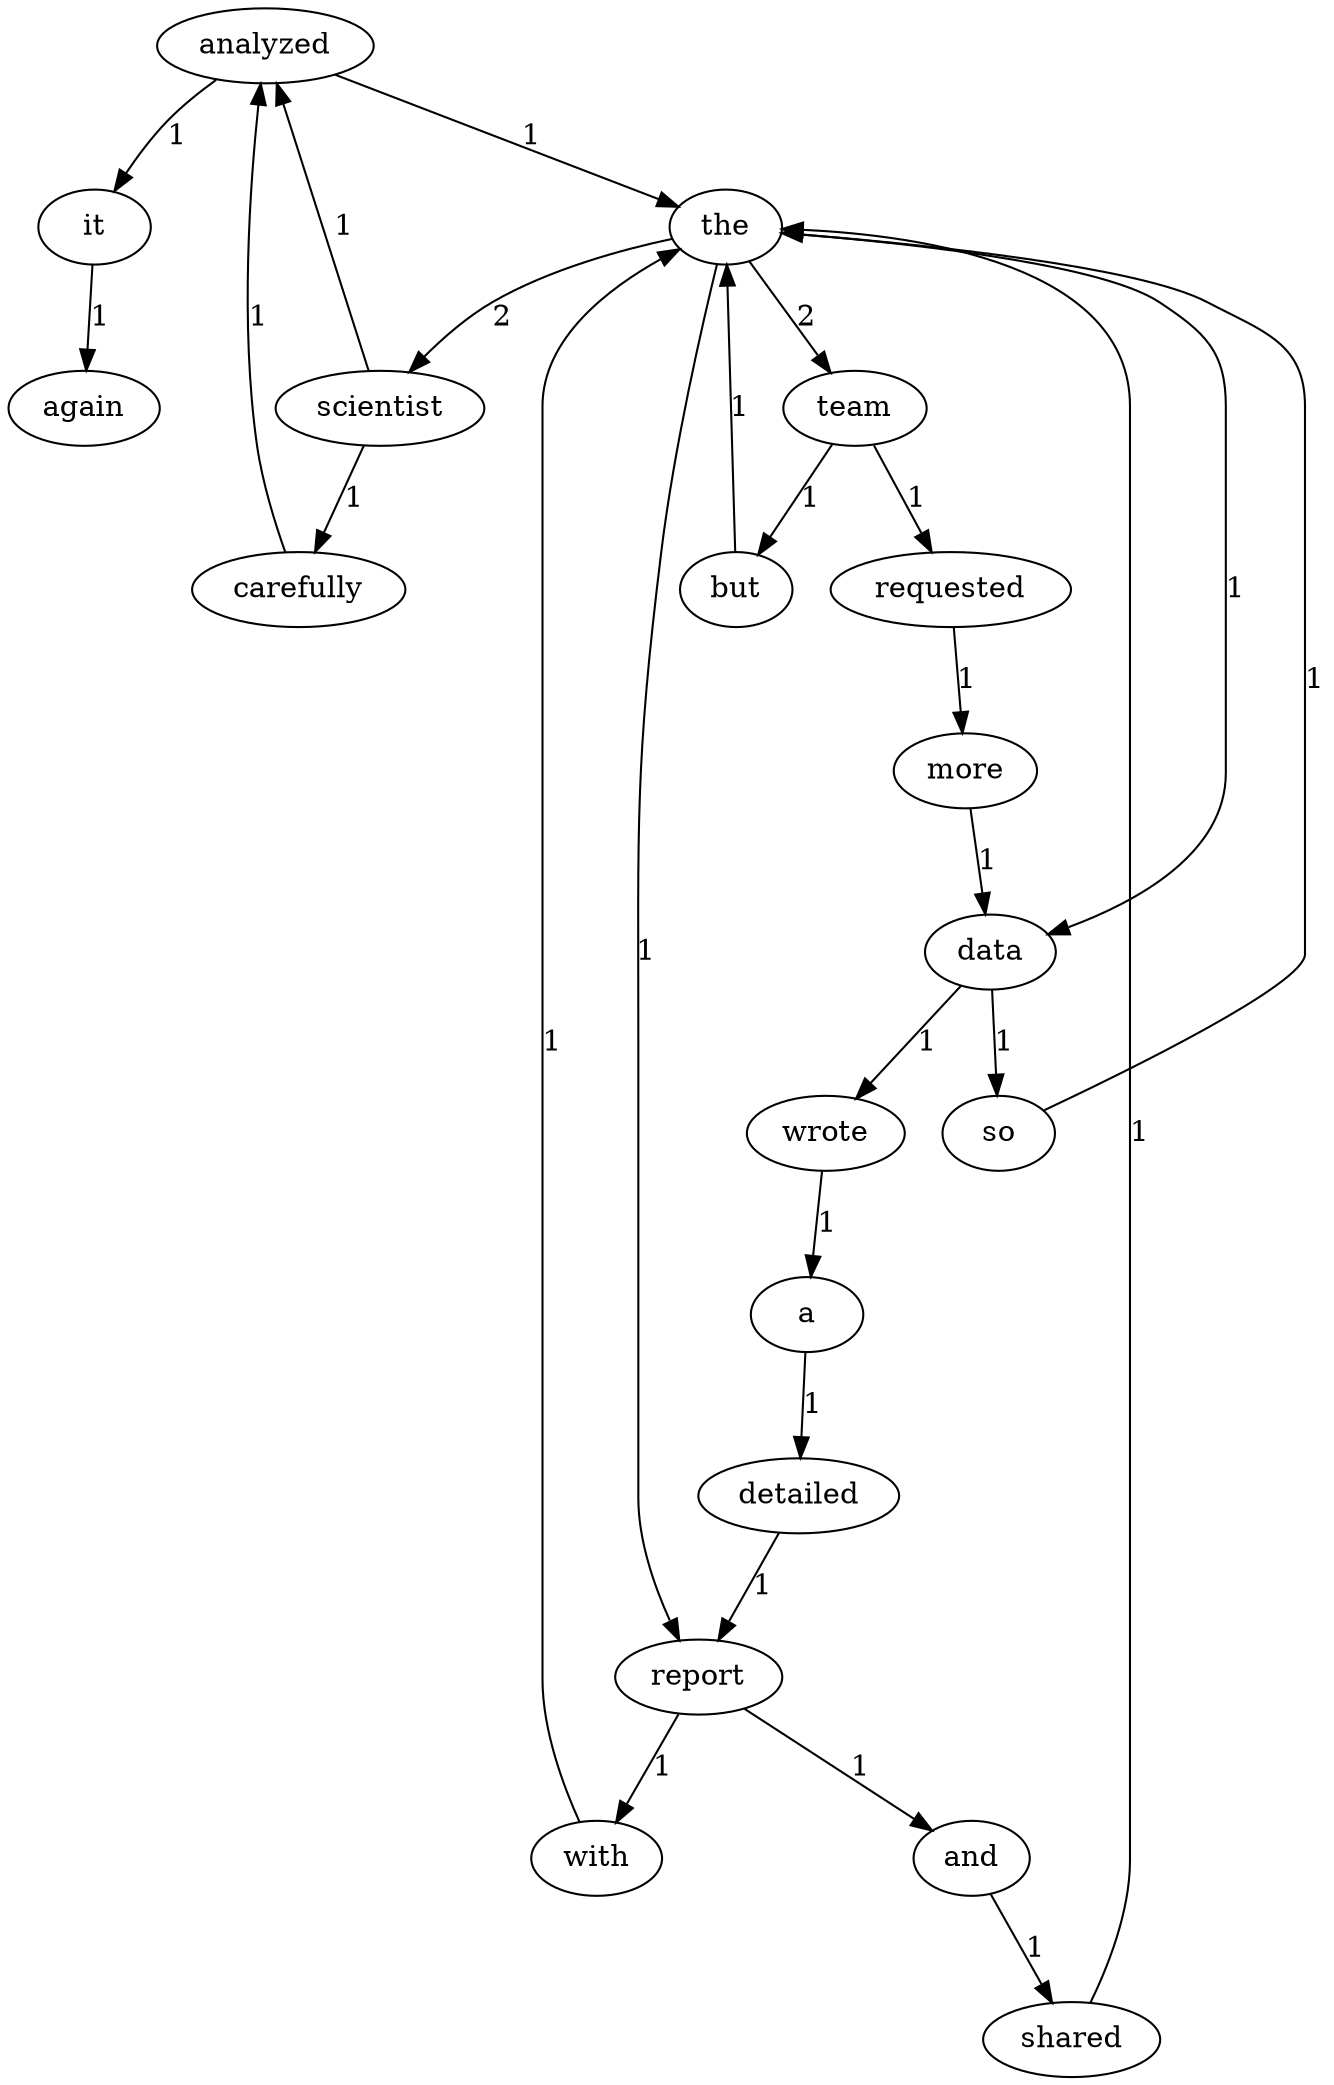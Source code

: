 digraph G {
  "it" -> "again" [label="1"];
  "so" -> "the" [label="1"];
  "wrote" -> "a" [label="1"];
  "report" -> "with" [label="1"];
  "report" -> "and" [label="1"];
  "carefully" -> "analyzed" [label="1"];
  "team" -> "requested" [label="1"];
  "team" -> "but" [label="1"];
  "the" -> "team" [label="2"];
  "the" -> "report" [label="1"];
  "the" -> "scientist" [label="2"];
  "the" -> "data" [label="1"];
  "analyzed" -> "it" [label="1"];
  "analyzed" -> "the" [label="1"];
  "data" -> "so" [label="1"];
  "data" -> "wrote" [label="1"];
  "a" -> "detailed" [label="1"];
  "with" -> "the" [label="1"];
  "and" -> "shared" [label="1"];
  "detailed" -> "report" [label="1"];
  "but" -> "the" [label="1"];
  "shared" -> "the" [label="1"];
  "scientist" -> "analyzed" [label="1"];
  "scientist" -> "carefully" [label="1"];
  "requested" -> "more" [label="1"];
  "more" -> "data" [label="1"];
}

